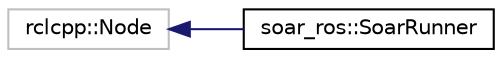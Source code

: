 digraph "Graphical Class Hierarchy"
{
 // LATEX_PDF_SIZE
  edge [fontname="Helvetica",fontsize="10",labelfontname="Helvetica",labelfontsize="10"];
  node [fontname="Helvetica",fontsize="10",shape=record];
  rankdir="LR";
  Node10 [label="rclcpp::Node",height=0.2,width=0.4,color="grey75", fillcolor="white", style="filled",tooltip=" "];
  Node10 -> Node0 [dir="back",color="midnightblue",fontsize="10",style="solid",fontname="Helvetica"];
  Node0 [label="soar_ros::SoarRunner",height=0.2,width=0.4,color="black", fillcolor="white", style="filled",URL="$classsoar__ros_1_1SoarRunner.html",tooltip="Singelton class to manage the Soar kernel thread, main ROS interface to run/ stop the kernel and to a..."];
}
